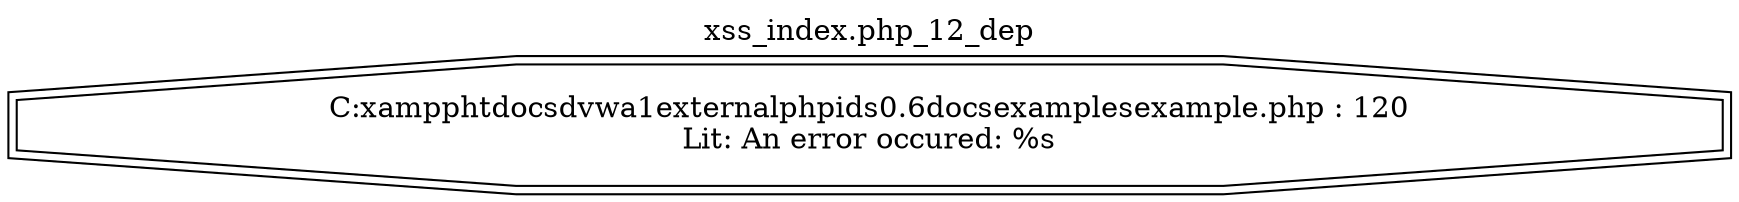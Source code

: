 digraph cfg {
  label="xss_index.php_12_dep";
  labelloc=t;
  n1 [shape=doubleoctagon, label="C:\xampp\htdocs\dvwa1\external\phpids\0.6\docs\examples\example.php : 120\nLit: An error occured: %s\n"];
}
